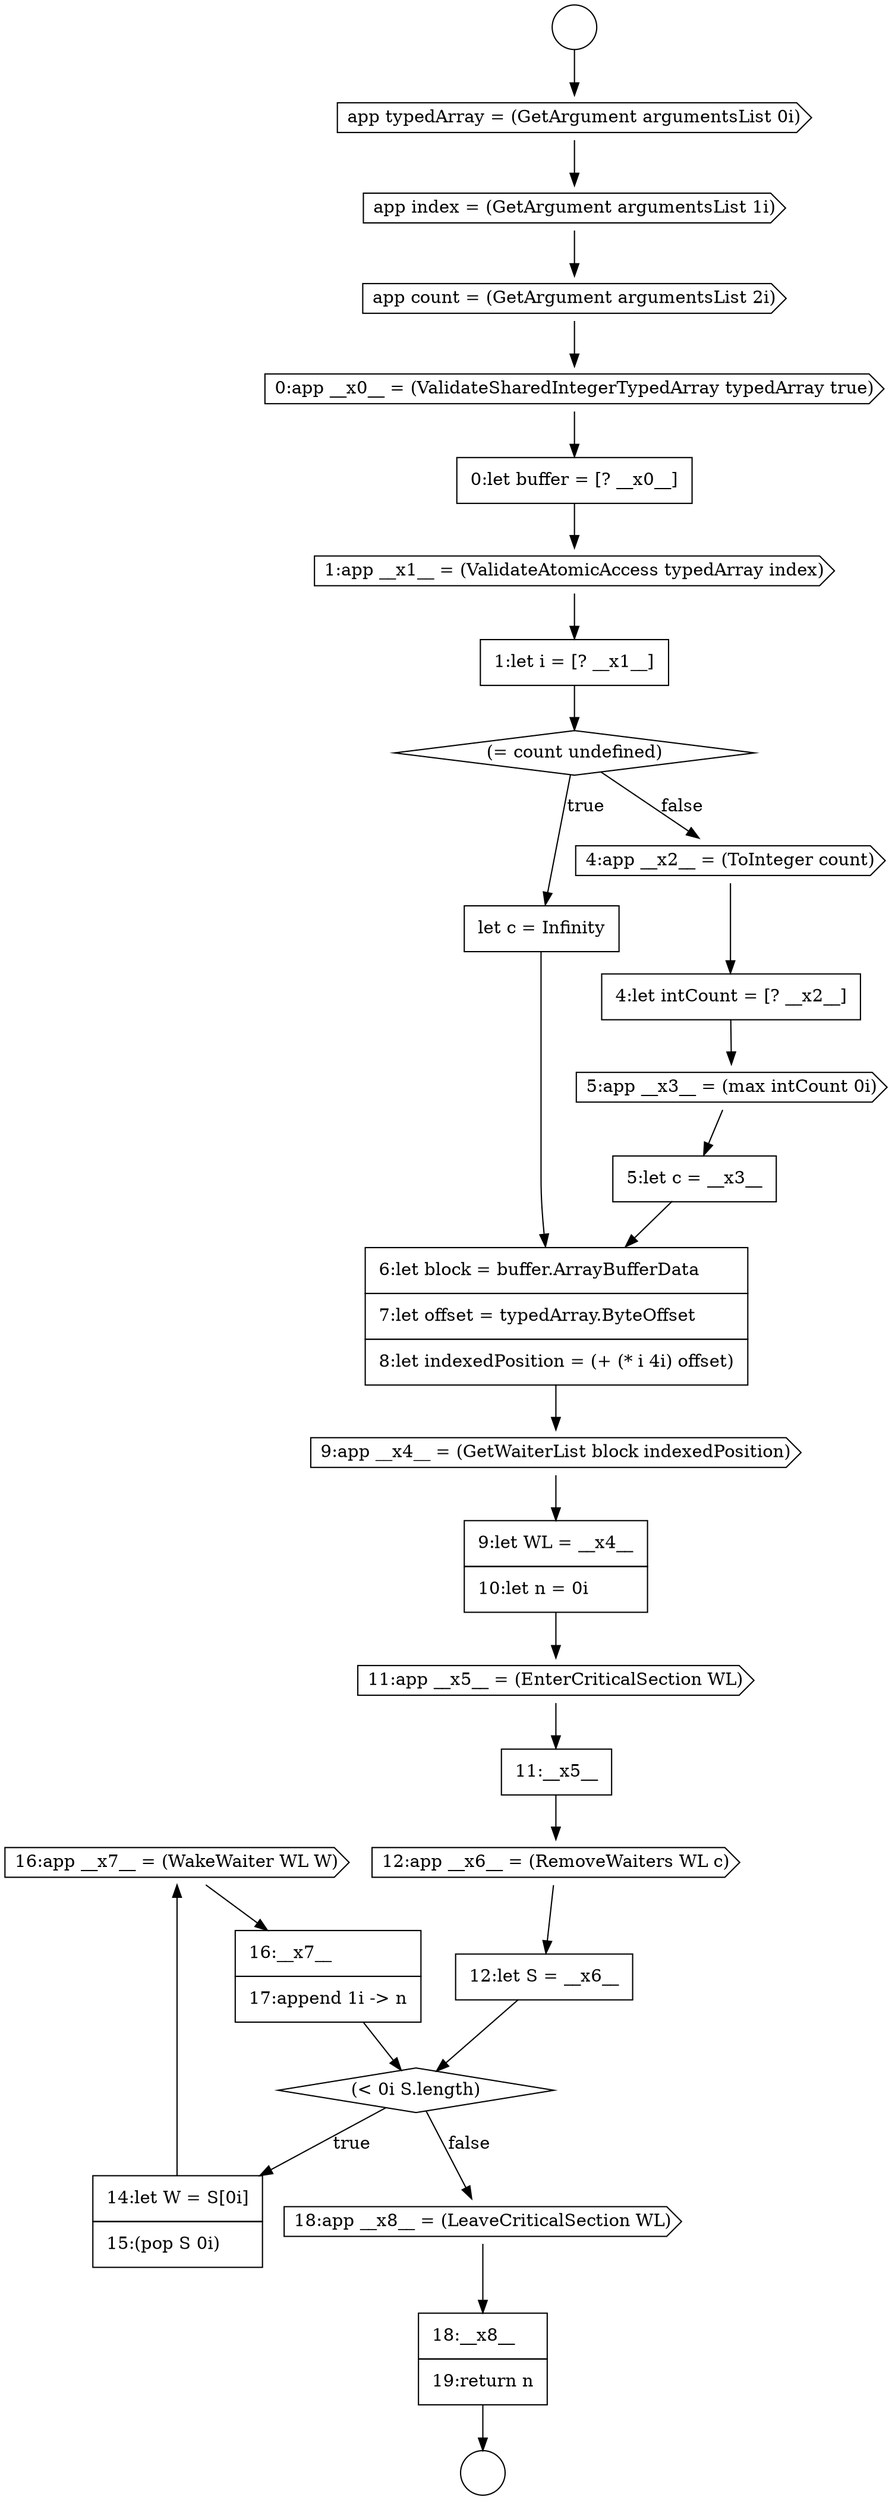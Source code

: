 digraph {
  node17043 [shape=cds, label=<<font color="black">16:app __x7__ = (WakeWaiter WL W)</font>> color="black" fillcolor="white" style=filled]
  node17046 [shape=none, margin=0, label=<<font color="black">
    <table border="0" cellborder="1" cellspacing="0" cellpadding="10">
      <tr><td align="left">18:__x8__</td></tr>
      <tr><td align="left">19:return n</td></tr>
    </table>
  </font>> color="black" fillcolor="white" style=filled]
  node17021 [shape=cds, label=<<font color="black">app typedArray = (GetArgument argumentsList 0i)</font>> color="black" fillcolor="white" style=filled]
  node17026 [shape=cds, label=<<font color="black">1:app __x1__ = (ValidateAtomicAccess typedArray index)</font>> color="black" fillcolor="white" style=filled]
  node17036 [shape=none, margin=0, label=<<font color="black">
    <table border="0" cellborder="1" cellspacing="0" cellpadding="10">
      <tr><td align="left">9:let WL = __x4__</td></tr>
      <tr><td align="left">10:let n = 0i</td></tr>
    </table>
  </font>> color="black" fillcolor="white" style=filled]
  node17040 [shape=none, margin=0, label=<<font color="black">
    <table border="0" cellborder="1" cellspacing="0" cellpadding="10">
      <tr><td align="left">12:let S = __x6__</td></tr>
    </table>
  </font>> color="black" fillcolor="white" style=filled]
  node17042 [shape=none, margin=0, label=<<font color="black">
    <table border="0" cellborder="1" cellspacing="0" cellpadding="10">
      <tr><td align="left">14:let W = S[0i]</td></tr>
      <tr><td align="left">15:(pop S 0i)</td></tr>
    </table>
  </font>> color="black" fillcolor="white" style=filled]
  node17033 [shape=none, margin=0, label=<<font color="black">
    <table border="0" cellborder="1" cellspacing="0" cellpadding="10">
      <tr><td align="left">5:let c = __x3__</td></tr>
    </table>
  </font>> color="black" fillcolor="white" style=filled]
  node17022 [shape=cds, label=<<font color="black">app index = (GetArgument argumentsList 1i)</font>> color="black" fillcolor="white" style=filled]
  node17029 [shape=none, margin=0, label=<<font color="black">
    <table border="0" cellborder="1" cellspacing="0" cellpadding="10">
      <tr><td align="left">let c = Infinity</td></tr>
    </table>
  </font>> color="black" fillcolor="white" style=filled]
  node17028 [shape=diamond, label=<<font color="black">(= count undefined)</font>> color="black" fillcolor="white" style=filled]
  node17041 [shape=diamond, label=<<font color="black">(&lt; 0i S.length)</font>> color="black" fillcolor="white" style=filled]
  node17031 [shape=none, margin=0, label=<<font color="black">
    <table border="0" cellborder="1" cellspacing="0" cellpadding="10">
      <tr><td align="left">4:let intCount = [? __x2__]</td></tr>
    </table>
  </font>> color="black" fillcolor="white" style=filled]
  node17020 [shape=circle label=" " color="black" fillcolor="white" style=filled]
  node17024 [shape=cds, label=<<font color="black">0:app __x0__ = (ValidateSharedIntegerTypedArray typedArray true)</font>> color="black" fillcolor="white" style=filled]
  node17035 [shape=cds, label=<<font color="black">9:app __x4__ = (GetWaiterList block indexedPosition)</font>> color="black" fillcolor="white" style=filled]
  node17037 [shape=cds, label=<<font color="black">11:app __x5__ = (EnterCriticalSection WL)</font>> color="black" fillcolor="white" style=filled]
  node17032 [shape=cds, label=<<font color="black">5:app __x3__ = (max intCount 0i)</font>> color="black" fillcolor="white" style=filled]
  node17038 [shape=none, margin=0, label=<<font color="black">
    <table border="0" cellborder="1" cellspacing="0" cellpadding="10">
      <tr><td align="left">11:__x5__</td></tr>
    </table>
  </font>> color="black" fillcolor="white" style=filled]
  node17019 [shape=circle label=" " color="black" fillcolor="white" style=filled]
  node17034 [shape=none, margin=0, label=<<font color="black">
    <table border="0" cellborder="1" cellspacing="0" cellpadding="10">
      <tr><td align="left">6:let block = buffer.ArrayBufferData</td></tr>
      <tr><td align="left">7:let offset = typedArray.ByteOffset</td></tr>
      <tr><td align="left">8:let indexedPosition = (+ (* i 4i) offset)</td></tr>
    </table>
  </font>> color="black" fillcolor="white" style=filled]
  node17045 [shape=cds, label=<<font color="black">18:app __x8__ = (LeaveCriticalSection WL)</font>> color="black" fillcolor="white" style=filled]
  node17023 [shape=cds, label=<<font color="black">app count = (GetArgument argumentsList 2i)</font>> color="black" fillcolor="white" style=filled]
  node17025 [shape=none, margin=0, label=<<font color="black">
    <table border="0" cellborder="1" cellspacing="0" cellpadding="10">
      <tr><td align="left">0:let buffer = [? __x0__]</td></tr>
    </table>
  </font>> color="black" fillcolor="white" style=filled]
  node17027 [shape=none, margin=0, label=<<font color="black">
    <table border="0" cellborder="1" cellspacing="0" cellpadding="10">
      <tr><td align="left">1:let i = [? __x1__]</td></tr>
    </table>
  </font>> color="black" fillcolor="white" style=filled]
  node17044 [shape=none, margin=0, label=<<font color="black">
    <table border="0" cellborder="1" cellspacing="0" cellpadding="10">
      <tr><td align="left">16:__x7__</td></tr>
      <tr><td align="left">17:append 1i -&gt; n</td></tr>
    </table>
  </font>> color="black" fillcolor="white" style=filled]
  node17030 [shape=cds, label=<<font color="black">4:app __x2__ = (ToInteger count)</font>> color="black" fillcolor="white" style=filled]
  node17039 [shape=cds, label=<<font color="black">12:app __x6__ = (RemoveWaiters WL c)</font>> color="black" fillcolor="white" style=filled]
  node17022 -> node17023 [ color="black"]
  node17045 -> node17046 [ color="black"]
  node17046 -> node17020 [ color="black"]
  node17036 -> node17037 [ color="black"]
  node17043 -> node17044 [ color="black"]
  node17019 -> node17021 [ color="black"]
  node17042 -> node17043 [ color="black"]
  node17021 -> node17022 [ color="black"]
  node17032 -> node17033 [ color="black"]
  node17038 -> node17039 [ color="black"]
  node17023 -> node17024 [ color="black"]
  node17026 -> node17027 [ color="black"]
  node17024 -> node17025 [ color="black"]
  node17035 -> node17036 [ color="black"]
  node17030 -> node17031 [ color="black"]
  node17029 -> node17034 [ color="black"]
  node17031 -> node17032 [ color="black"]
  node17039 -> node17040 [ color="black"]
  node17033 -> node17034 [ color="black"]
  node17037 -> node17038 [ color="black"]
  node17027 -> node17028 [ color="black"]
  node17040 -> node17041 [ color="black"]
  node17025 -> node17026 [ color="black"]
  node17044 -> node17041 [ color="black"]
  node17041 -> node17042 [label=<<font color="black">true</font>> color="black"]
  node17041 -> node17045 [label=<<font color="black">false</font>> color="black"]
  node17034 -> node17035 [ color="black"]
  node17028 -> node17029 [label=<<font color="black">true</font>> color="black"]
  node17028 -> node17030 [label=<<font color="black">false</font>> color="black"]
}

